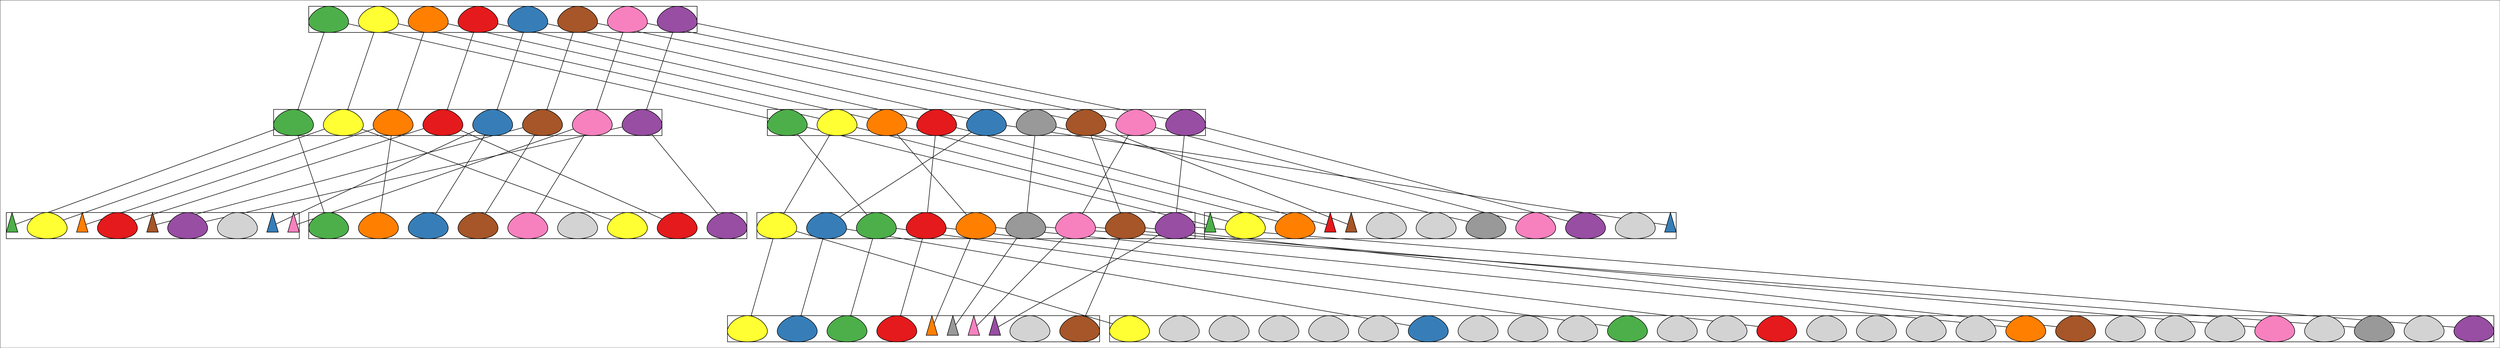 strict digraph G {
colorscheme=set19;
directed=True;
margin="0.0";
newrank=True;
outputorder=edgesfirst;
rankdir=TB;
splines=False;
"1#0" [colorscheme=set19, fillcolor=1, height="0.7", label="", shape=egg, style=filled, width=1];
"1#1" [colorscheme=set19, fillcolor=2, height="0.7", label="", shape=egg, style=filled, width=1];
"1#2" [colorscheme=set19, fillcolor=3, height="0.7", label="", shape=egg, style=filled, width=1];
"1#3" [colorscheme=set19, fillcolor=4, height="0.7", label="", shape=egg, style=filled, width=1];
"1#4" [colorscheme=set19, fillcolor=5, height="0.7", label="", shape=egg, style=filled, width=1];
"1#5" [colorscheme=set19, fillcolor=6, height="0.7", label="", shape=egg, style=filled, width=1];
"1#6" [colorscheme=set19, fillcolor=7, height="0.7", label="", shape=egg, style=filled, width=1];
"1#7" [colorscheme=set19, fillcolor=8, height="0.7", label="", shape=egg, style=filled, width=1];
subgraph cluster_1 {
label="";
rank=same;
"1#0";
"1#1";
"1#2";
"1#3";
"1#4";
"1#5";
"1#6";
"1#7";
}

"2#0" [colorscheme=set19, fillcolor=4, height="0.7", label="", shape=egg, style=filled, width=1];
"2#1" [colorscheme=set19, fillcolor=1, height="0.7", label="", shape=egg, style=filled, width=1];
"2#2" [colorscheme=set19, fillcolor=6, height="0.7", label="", shape=egg, style=filled, width=1];
"2#3" [colorscheme=set19, fillcolor=2, height="0.7", label="", shape=egg, style=filled, width=1];
"2#4" [colorscheme=set19, fillcolor=7, height="0.7", label="", shape=egg, style=filled, width=1];
"2#5" [colorscheme=set19, fillcolor=8, height="0.7", label="", shape=egg, style=filled, width=1];
"2#6" [colorscheme=set19, fillcolor=5, height="0.7", label="", shape=egg, style=filled, width=1];
"2#7" [colorscheme=set19, fillcolor=3, height="0.7", label="", shape=egg, style=filled, width=1];
subgraph cluster_2 {
label="";
rank=same;
"2#0";
"2#1";
"2#2";
"2#3";
"2#4";
"2#5";
"2#6";
"2#7";
}

"3#0" [colorscheme=set19, fillcolor=6, height="0.7", label="", shape=egg, style=filled, width=1];
"3#1" [colorscheme=set19, fillcolor=5, height="0.7", label="", shape=egg, style=filled, width=1];
"3#2" [colorscheme=set19, fillcolor=4, height="0.7", label="", shape=egg, style=filled, width=1];
"3#3" [colorscheme=set19, fillcolor=9, height="0.7", label="", shape=egg, style=filled, width=1];
"3#4" [colorscheme=set19, fillcolor=8, height="0.7", label="", shape=egg, style=filled, width=1];
"3#5" [colorscheme=set19, fillcolor=2, height="0.7", label="", shape=egg, style=filled, width=1];
"3#6" [colorscheme=set19, fillcolor=3, height="0.7", label="", shape=egg, style=filled, width=1];
"3#7" [colorscheme=set19, fillcolor=1, height="0.7", label="", shape=egg, style=filled, width=1];
"3#8" [colorscheme=set19, fillcolor=7, height="0.7", label="", shape=egg, style=filled, width=1];
subgraph cluster_3 {
label="";
rank=same;
"3#0";
"3#1";
"3#2";
"3#3";
"3#4";
"3#5";
"3#6";
"3#7";
"3#8";
}

"4#0" [colorscheme=set19, fillcolor=4, height="0.7", label="", shape=egg, style=filled, width=1];
"4#1" [colorscheme=set19, fillcolor=1, height="0.7", label="", shape=egg, style=filled, width=1];
"4#2" [height="0.7", label="", shape=egg, style=filled, width=1];
"4#3" [colorscheme=set19, fillcolor=6, height="0.7", label="", shape=egg, style=filled, width=1];
"4#0_death" [colorscheme=set19, fillcolor=2, height="0.7", label="", shape=triangle, style=filled, width="0.3"];
"4#2_death" [colorscheme=set19, fillcolor=7, height="0.7", label="", shape=triangle, style=filled, width="0.3"];
"4#5_death" [colorscheme=set19, fillcolor=8, height="0.7", label="", shape=triangle, style=filled, width="0.3"];
"4#7_death" [colorscheme=set19, fillcolor=5, height="0.7", label="", shape=triangle, style=filled, width="0.3"];
"4#8_death" [colorscheme=set19, fillcolor=3, height="0.7", label="", shape=triangle, style=filled, width="0.3"];
subgraph cluster_4 {
label="";
rank=sink;
"4#0";
"4#1";
"4#2";
"4#3";
"4#0_death";
"4#2_death";
"4#5_death";
"4#7_death";
"4#8_death";
}

"5#0" [colorscheme=set19, fillcolor=2, height="0.7", label="", shape=egg, style=filled, width=1];
"5#1" [colorscheme=set19, fillcolor=4, height="0.7", label="", shape=egg, style=filled, width=1];
"5#2" [colorscheme=set19, fillcolor=7, height="0.7", label="", shape=egg, style=filled, width=1];
"5#3" [height="0.7", label="", shape=egg, style=filled, width=1];
"5#4" [colorscheme=set19, fillcolor=6, height="0.7", label="", shape=egg, style=filled, width=1];
"5#5" [colorscheme=set19, fillcolor=8, height="0.7", label="", shape=egg, style=filled, width=1];
"5#6" [colorscheme=set19, fillcolor=1, height="0.7", label="", shape=egg, style=filled, width=1];
"5#7" [colorscheme=set19, fillcolor=5, height="0.7", label="", shape=egg, style=filled, width=1];
"5#8" [colorscheme=set19, fillcolor=3, height="0.7", label="", shape=egg, style=filled, width=1];
subgraph cluster_5 {
label="";
rank=sink;
"5#0";
"5#1";
"5#2";
"5#3";
"5#4";
"5#5";
"5#6";
"5#7";
"5#8";
}

"6#0" [colorscheme=set19, fillcolor=6, height="0.7", label="", shape=egg, style=filled, width=1];
"6#1" [colorscheme=set19, fillcolor=2, height="0.7", label="", shape=egg, style=filled, width=1];
"6#2" [colorscheme=set19, fillcolor=3, height="0.7", label="", shape=egg, style=filled, width=1];
"6#3" [colorscheme=set19, fillcolor=1, height="0.7", label="", shape=egg, style=filled, width=1];
"6#4" [colorscheme=set19, fillcolor=7, height="0.7", label="", shape=egg, style=filled, width=1];
"6#5" [colorscheme=set19, fillcolor=5, height="0.7", label="", shape=egg, style=filled, width=1];
"6#6" [colorscheme=set19, fillcolor=8, height="0.7", label="", shape=egg, style=filled, width=1];
"6#7" [colorscheme=set19, fillcolor=9, height="0.7", label="", shape=egg, style=filled, width=1];
"6#8" [colorscheme=set19, fillcolor=4, height="0.7", label="", shape=egg, style=filled, width=1];
subgraph cluster_6 {
label="";
rank=same;
"6#0";
"6#1";
"6#2";
"6#3";
"6#4";
"6#5";
"6#6";
"6#7";
"6#8";
}

"7#0" [colorscheme=set19, fillcolor=6, height="0.7", label="", shape=egg, style=filled, width=1];
"7#1" [height="0.7", label="", shape=egg, style=filled, width=1];
"7#2" [colorscheme=set19, fillcolor=9, height="0.7", label="", shape=egg, style=filled, width=1];
"7#3" [colorscheme=set19, fillcolor=5, height="0.7", label="", shape=egg, style=filled, width=1];
"7#4" [colorscheme=set19, fillcolor=4, height="0.7", label="", shape=egg, style=filled, width=1];
"7#5" [height="0.7", label="", shape=egg, style=filled, width=1];
"7#6" [height="0.7", label="", shape=egg, style=filled, width=1];
"7#7" [colorscheme=set19, fillcolor=8, height="0.7", label="", shape=egg, style=filled, width=1];
"7#1_death" [colorscheme=set19, fillcolor=2, height="0.7", label="", shape=triangle, style=filled, width="0.3"];
"7#2_death" [colorscheme=set19, fillcolor=3, height="0.7", label="", shape=triangle, style=filled, width="0.3"];
"7#3_death" [colorscheme=set19, fillcolor=1, height="0.7", label="", shape=triangle, style=filled, width="0.3"];
"7#4_death" [colorscheme=set19, fillcolor=7, height="0.7", label="", shape=triangle, style=filled, width="0.3"];
subgraph cluster_7 {
label="";
rank=sink;
"7#0";
"7#1";
"7#2";
"7#3";
"7#4";
"7#5";
"7#6";
"7#7";
"7#1_death";
"7#2_death";
"7#3_death";
"7#4_death";
}

"8#0" [colorscheme=set19, fillcolor=7, height="0.7", label="", shape=egg, style=filled, width=1];
"8#1" [height="0.7", label="", shape=egg, style=filled, width=1];
"8#2" [colorscheme=set19, fillcolor=2, height="0.7", label="", shape=egg, style=filled, width=1];
"8#3" [colorscheme=set19, fillcolor=3, height="0.7", label="", shape=egg, style=filled, width=1];
"8#4" [colorscheme=set19, fillcolor=1, height="0.7", label="", shape=egg, style=filled, width=1];
"8#5" [colorscheme=set19, fillcolor=6, height="0.7", label="", shape=egg, style=filled, width=1];
"8#2_death" [colorscheme=set19, fillcolor=5, height="0.7", label="", shape=triangle, style=filled, width="0.3"];
"8#14_death" [colorscheme=set19, fillcolor=8, height="0.7", label="", shape=triangle, style=filled, width="0.3"];
"8#21_death" [colorscheme=set19, fillcolor=9, height="0.7", label="", shape=triangle, style=filled, width="0.3"];
"8#27_death" [colorscheme=set19, fillcolor=4, height="0.7", label="", shape=triangle, style=filled, width="0.3"];
subgraph cluster_8 {
label="";
rank=sink;
"8#0";
"8#1";
"8#2";
"8#3";
"8#4";
"8#5";
"8#2_death";
"8#14_death";
"8#21_death";
"8#27_death";
}

"9#0" [colorscheme=set19, fillcolor=7, height="0.7", label="", shape=egg, style=filled, width=1];
"9#1" [height="0.7", label="", shape=egg, style=filled, width=1];
"9#2" [colorscheme=set19, fillcolor=5, height="0.7", label="", shape=egg, style=filled, width=1];
"9#3" [height="0.7", label="", shape=egg, style=filled, width=1];
"9#4" [colorscheme=set19, fillcolor=1, height="0.7", label="", shape=egg, style=filled, width=1];
"9#5" [height="0.7", label="", shape=egg, style=filled, width=1];
"9#6" [height="0.7", label="", shape=egg, style=filled, width=1];
"9#7" [height="0.7", label="", shape=egg, style=filled, width=1];
"9#8" [colorscheme=set19, fillcolor=3, height="0.7", label="", shape=egg, style=filled, width=1];
"9#9" [colorscheme=set19, fillcolor=2, height="0.7", label="", shape=egg, style=filled, width=1];
"9#10" [height="0.7", label="", shape=egg, style=filled, width=1];
"9#11" [height="0.7", label="", shape=egg, style=filled, width=1];
"9#12" [height="0.7", label="", shape=egg, style=filled, width=1];
"9#13" [height="0.7", label="", shape=egg, style=filled, width=1];
"9#14" [colorscheme=set19, fillcolor=8, height="0.7", label="", shape=egg, style=filled, width=1];
"9#15" [height="0.7", label="", shape=egg, style=filled, width=1];
"9#16" [height="0.7", label="", shape=egg, style=filled, width=1];
"9#17" [colorscheme=set19, fillcolor=6, height="0.7", label="", shape=egg, style=filled, width=1];
"9#18" [height="0.7", label="", shape=egg, style=filled, width=1];
"9#19" [height="0.7", label="", shape=egg, style=filled, width=1];
"9#20" [height="0.7", label="", shape=egg, style=filled, width=1];
"9#21" [colorscheme=set19, fillcolor=9, height="0.7", label="", shape=egg, style=filled, width=1];
"9#22" [height="0.7", label="", shape=egg, style=filled, width=1];
"9#23" [height="0.7", label="", shape=egg, style=filled, width=1];
"9#24" [height="0.7", label="", shape=egg, style=filled, width=1];
"9#25" [height="0.7", label="", shape=egg, style=filled, width=1];
"9#26" [height="0.7", label="", shape=egg, style=filled, width=1];
"9#27" [colorscheme=set19, fillcolor=4, height="0.7", label="", shape=egg, style=filled, width=1];
subgraph cluster_9 {
label="";
rank=sink;
"9#0";
"9#1";
"9#2";
"9#3";
"9#4";
"9#5";
"9#6";
"9#7";
"9#8";
"9#9";
"9#10";
"9#11";
"9#12";
"9#13";
"9#14";
"9#15";
"9#16";
"9#17";
"9#18";
"9#19";
"9#20";
"9#21";
"9#22";
"9#23";
"9#24";
"9#25";
"9#26";
"9#27";
}

"1#0" -> "2#1"  [dir=none, minlen=4, weight=1];
"1#0" -> "3#7"  [dir=none, minlen=4, weight=1];
"1#1" -> "2#3"  [dir=none, minlen=4, weight=1];
"1#1" -> "3#5"  [dir=none, minlen=4, weight=1];
"1#2" -> "2#7"  [dir=none, minlen=4, weight=1];
"1#2" -> "3#6"  [dir=none, minlen=4, weight=1];
"1#3" -> "2#0"  [dir=none, minlen=4, weight=1];
"1#3" -> "3#2"  [dir=none, minlen=4, weight=1];
"1#4" -> "2#6"  [dir=none, minlen=4, weight=1];
"1#4" -> "3#1"  [dir=none, minlen=4, weight=1];
"1#5" -> "2#2"  [dir=none, minlen=4, weight=1];
"1#5" -> "3#0"  [dir=none, minlen=4, weight=1];
"1#6" -> "2#4"  [dir=none, minlen=4, weight=1];
"1#6" -> "3#8"  [dir=none, minlen=4, weight=1];
"1#7" -> "2#5"  [dir=none, minlen=4, weight=1];
"1#7" -> "3#4"  [dir=none, minlen=4, weight=1];
"3#0" -> "6#0"  [dir=none, minlen=4, weight=1];
"3#0" -> "7#0"  [dir=none, minlen=4, weight=1];
"3#1" -> "6#5"  [dir=none, minlen=4, weight=1];
"3#1" -> "7#3"  [dir=none, minlen=4, weight=1];
"3#2" -> "6#8"  [dir=none, minlen=4, weight=1];
"3#2" -> "7#4"  [dir=none, minlen=4, weight=1];
"3#3" -> "6#7"  [dir=none, minlen=4, weight=1];
"3#3" -> "7#2"  [dir=none, minlen=4, weight=1];
"3#4" -> "6#6"  [dir=none, minlen=4, weight=1];
"3#4" -> "7#7"  [dir=none, minlen=4, weight=1];
"3#5" -> "6#1"  [dir=none, minlen=4, weight=1];
"3#5" -> "7#1_death"  [dir=none, minlen=4, weight=1];
"3#6" -> "6#2"  [dir=none, minlen=4, weight=1];
"3#6" -> "7#2_death"  [dir=none, minlen=4, weight=1];
"3#7" -> "6#3"  [dir=none, minlen=4, weight=1];
"3#7" -> "7#3_death"  [dir=none, minlen=4, weight=1];
"3#8" -> "6#4"  [dir=none, minlen=4, weight=1];
"3#8" -> "7#4_death"  [dir=none, minlen=4, weight=1];
"6#0" -> "8#5"  [dir=none, minlen=4, weight=1];
"6#0" -> "9#17"  [dir=none, minlen=4, weight=1];
"6#1" -> "8#2"  [dir=none, minlen=4, weight=1];
"6#1" -> "9#9"  [dir=none, minlen=4, weight=1];
"6#2" -> "8#3"  [dir=none, minlen=4, weight=1];
"6#2" -> "9#8"  [dir=none, minlen=4, weight=1];
"6#3" -> "8#4"  [dir=none, minlen=4, weight=1];
"6#3" -> "9#4"  [dir=none, minlen=4, weight=1];
"6#4" -> "8#0"  [dir=none, minlen=4, weight=1];
"6#4" -> "9#0"  [dir=none, minlen=4, weight=1];
"6#5" -> "9#2"  [dir=none, minlen=4, weight=1];
"6#5" -> "8#2_death"  [dir=none, minlen=4, weight=1];
"6#6" -> "9#14"  [dir=none, minlen=4, weight=1];
"6#6" -> "8#14_death"  [dir=none, minlen=4, weight=1];
"6#7" -> "9#21"  [dir=none, minlen=4, weight=1];
"6#7" -> "8#21_death"  [dir=none, minlen=4, weight=1];
"6#8" -> "9#27"  [dir=none, minlen=4, weight=1];
"6#8" -> "8#27_death"  [dir=none, minlen=4, weight=1];
"2#0" -> "4#0"  [dir=none, minlen=4, weight=1];
"2#0" -> "5#1"  [dir=none, minlen=4, weight=1];
"2#1" -> "4#1"  [dir=none, minlen=4, weight=1];
"2#1" -> "5#6"  [dir=none, minlen=4, weight=1];
"2#2" -> "4#3"  [dir=none, minlen=4, weight=1];
"2#2" -> "5#4"  [dir=none, minlen=4, weight=1];
"2#3" -> "5#0"  [dir=none, minlen=4, weight=1];
"2#3" -> "4#0_death"  [dir=none, minlen=4, weight=1];
"2#4" -> "5#2"  [dir=none, minlen=4, weight=1];
"2#4" -> "4#2_death"  [dir=none, minlen=4, weight=1];
"2#5" -> "5#5"  [dir=none, minlen=4, weight=1];
"2#5" -> "4#5_death"  [dir=none, minlen=4, weight=1];
"2#6" -> "5#7"  [dir=none, minlen=4, weight=1];
"2#6" -> "4#7_death"  [dir=none, minlen=4, weight=1];
"2#7" -> "5#8"  [dir=none, minlen=4, weight=1];
"2#7" -> "4#8_death"  [dir=none, minlen=4, weight=1];
}
